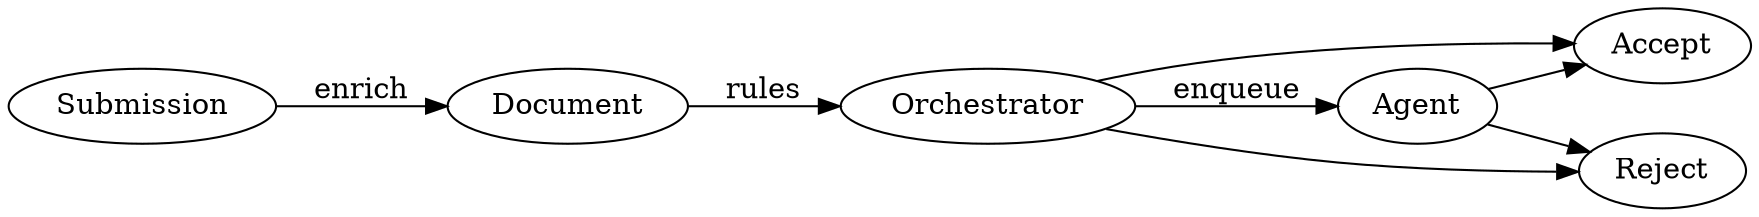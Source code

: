 digraph {
    rankdir=LR
    splines=true

    input[label="Submission" class="disabled"]
    doc[label="Document" class="disabled"]

    agent[label="Agent" class="disabled"]
    accept[label="Accept"]
    reject[label="Reject"]
    orchestration[label="Orchestrator"]

    doc -> orchestration[label="rules"]

    input -> doc[label="enrich" class="disabled"]

    orchestration -> accept[class="choice"]
    orchestration -> reject[class="choice"]
    orchestration -> agent[label="enqueue" class="disabled"]
    agent -> accept[class="choice,disabled"]
    agent -> reject[class="choice,disabled"]
}
